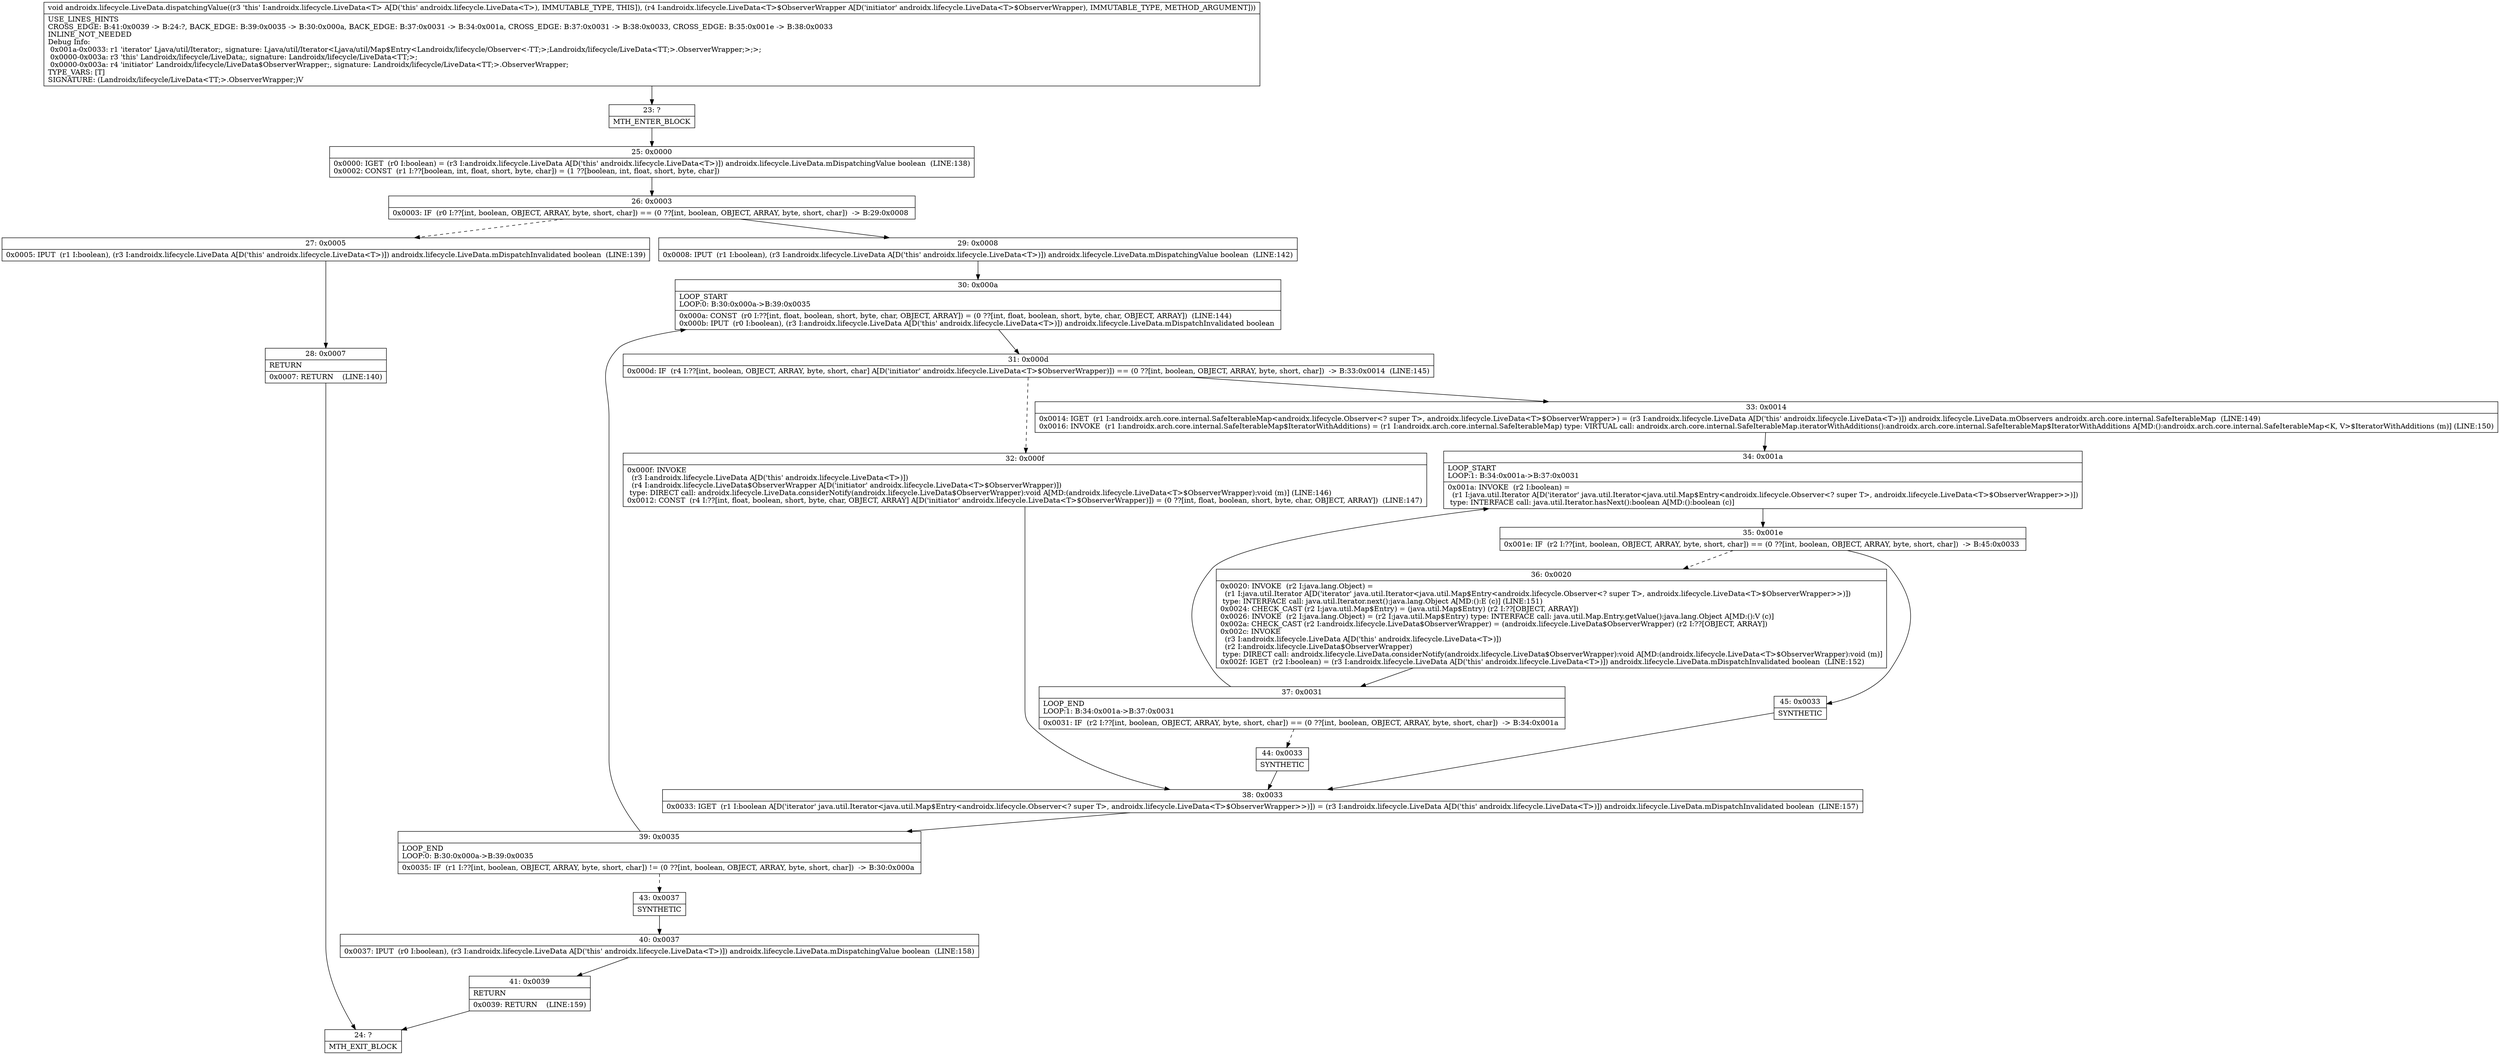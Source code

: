 digraph "CFG forandroidx.lifecycle.LiveData.dispatchingValue(Landroidx\/lifecycle\/LiveData$ObserverWrapper;)V" {
Node_23 [shape=record,label="{23\:\ ?|MTH_ENTER_BLOCK\l}"];
Node_25 [shape=record,label="{25\:\ 0x0000|0x0000: IGET  (r0 I:boolean) = (r3 I:androidx.lifecycle.LiveData A[D('this' androidx.lifecycle.LiveData\<T\>)]) androidx.lifecycle.LiveData.mDispatchingValue boolean  (LINE:138)\l0x0002: CONST  (r1 I:??[boolean, int, float, short, byte, char]) = (1 ??[boolean, int, float, short, byte, char]) \l}"];
Node_26 [shape=record,label="{26\:\ 0x0003|0x0003: IF  (r0 I:??[int, boolean, OBJECT, ARRAY, byte, short, char]) == (0 ??[int, boolean, OBJECT, ARRAY, byte, short, char])  \-\> B:29:0x0008 \l}"];
Node_27 [shape=record,label="{27\:\ 0x0005|0x0005: IPUT  (r1 I:boolean), (r3 I:androidx.lifecycle.LiveData A[D('this' androidx.lifecycle.LiveData\<T\>)]) androidx.lifecycle.LiveData.mDispatchInvalidated boolean  (LINE:139)\l}"];
Node_28 [shape=record,label="{28\:\ 0x0007|RETURN\l|0x0007: RETURN    (LINE:140)\l}"];
Node_24 [shape=record,label="{24\:\ ?|MTH_EXIT_BLOCK\l}"];
Node_29 [shape=record,label="{29\:\ 0x0008|0x0008: IPUT  (r1 I:boolean), (r3 I:androidx.lifecycle.LiveData A[D('this' androidx.lifecycle.LiveData\<T\>)]) androidx.lifecycle.LiveData.mDispatchingValue boolean  (LINE:142)\l}"];
Node_30 [shape=record,label="{30\:\ 0x000a|LOOP_START\lLOOP:0: B:30:0x000a\-\>B:39:0x0035\l|0x000a: CONST  (r0 I:??[int, float, boolean, short, byte, char, OBJECT, ARRAY]) = (0 ??[int, float, boolean, short, byte, char, OBJECT, ARRAY])  (LINE:144)\l0x000b: IPUT  (r0 I:boolean), (r3 I:androidx.lifecycle.LiveData A[D('this' androidx.lifecycle.LiveData\<T\>)]) androidx.lifecycle.LiveData.mDispatchInvalidated boolean \l}"];
Node_31 [shape=record,label="{31\:\ 0x000d|0x000d: IF  (r4 I:??[int, boolean, OBJECT, ARRAY, byte, short, char] A[D('initiator' androidx.lifecycle.LiveData\<T\>$ObserverWrapper)]) == (0 ??[int, boolean, OBJECT, ARRAY, byte, short, char])  \-\> B:33:0x0014  (LINE:145)\l}"];
Node_32 [shape=record,label="{32\:\ 0x000f|0x000f: INVOKE  \l  (r3 I:androidx.lifecycle.LiveData A[D('this' androidx.lifecycle.LiveData\<T\>)])\l  (r4 I:androidx.lifecycle.LiveData$ObserverWrapper A[D('initiator' androidx.lifecycle.LiveData\<T\>$ObserverWrapper)])\l type: DIRECT call: androidx.lifecycle.LiveData.considerNotify(androidx.lifecycle.LiveData$ObserverWrapper):void A[MD:(androidx.lifecycle.LiveData\<T\>$ObserverWrapper):void (m)] (LINE:146)\l0x0012: CONST  (r4 I:??[int, float, boolean, short, byte, char, OBJECT, ARRAY] A[D('initiator' androidx.lifecycle.LiveData\<T\>$ObserverWrapper)]) = (0 ??[int, float, boolean, short, byte, char, OBJECT, ARRAY])  (LINE:147)\l}"];
Node_38 [shape=record,label="{38\:\ 0x0033|0x0033: IGET  (r1 I:boolean A[D('iterator' java.util.Iterator\<java.util.Map$Entry\<androidx.lifecycle.Observer\<? super T\>, androidx.lifecycle.LiveData\<T\>$ObserverWrapper\>\>)]) = (r3 I:androidx.lifecycle.LiveData A[D('this' androidx.lifecycle.LiveData\<T\>)]) androidx.lifecycle.LiveData.mDispatchInvalidated boolean  (LINE:157)\l}"];
Node_39 [shape=record,label="{39\:\ 0x0035|LOOP_END\lLOOP:0: B:30:0x000a\-\>B:39:0x0035\l|0x0035: IF  (r1 I:??[int, boolean, OBJECT, ARRAY, byte, short, char]) != (0 ??[int, boolean, OBJECT, ARRAY, byte, short, char])  \-\> B:30:0x000a \l}"];
Node_43 [shape=record,label="{43\:\ 0x0037|SYNTHETIC\l}"];
Node_40 [shape=record,label="{40\:\ 0x0037|0x0037: IPUT  (r0 I:boolean), (r3 I:androidx.lifecycle.LiveData A[D('this' androidx.lifecycle.LiveData\<T\>)]) androidx.lifecycle.LiveData.mDispatchingValue boolean  (LINE:158)\l}"];
Node_41 [shape=record,label="{41\:\ 0x0039|RETURN\l|0x0039: RETURN    (LINE:159)\l}"];
Node_33 [shape=record,label="{33\:\ 0x0014|0x0014: IGET  (r1 I:androidx.arch.core.internal.SafeIterableMap\<androidx.lifecycle.Observer\<? super T\>, androidx.lifecycle.LiveData\<T\>$ObserverWrapper\>) = (r3 I:androidx.lifecycle.LiveData A[D('this' androidx.lifecycle.LiveData\<T\>)]) androidx.lifecycle.LiveData.mObservers androidx.arch.core.internal.SafeIterableMap  (LINE:149)\l0x0016: INVOKE  (r1 I:androidx.arch.core.internal.SafeIterableMap$IteratorWithAdditions) = (r1 I:androidx.arch.core.internal.SafeIterableMap) type: VIRTUAL call: androidx.arch.core.internal.SafeIterableMap.iteratorWithAdditions():androidx.arch.core.internal.SafeIterableMap$IteratorWithAdditions A[MD:():androidx.arch.core.internal.SafeIterableMap\<K, V\>$IteratorWithAdditions (m)] (LINE:150)\l}"];
Node_34 [shape=record,label="{34\:\ 0x001a|LOOP_START\lLOOP:1: B:34:0x001a\-\>B:37:0x0031\l|0x001a: INVOKE  (r2 I:boolean) = \l  (r1 I:java.util.Iterator A[D('iterator' java.util.Iterator\<java.util.Map$Entry\<androidx.lifecycle.Observer\<? super T\>, androidx.lifecycle.LiveData\<T\>$ObserverWrapper\>\>)])\l type: INTERFACE call: java.util.Iterator.hasNext():boolean A[MD:():boolean (c)]\l}"];
Node_35 [shape=record,label="{35\:\ 0x001e|0x001e: IF  (r2 I:??[int, boolean, OBJECT, ARRAY, byte, short, char]) == (0 ??[int, boolean, OBJECT, ARRAY, byte, short, char])  \-\> B:45:0x0033 \l}"];
Node_36 [shape=record,label="{36\:\ 0x0020|0x0020: INVOKE  (r2 I:java.lang.Object) = \l  (r1 I:java.util.Iterator A[D('iterator' java.util.Iterator\<java.util.Map$Entry\<androidx.lifecycle.Observer\<? super T\>, androidx.lifecycle.LiveData\<T\>$ObserverWrapper\>\>)])\l type: INTERFACE call: java.util.Iterator.next():java.lang.Object A[MD:():E (c)] (LINE:151)\l0x0024: CHECK_CAST (r2 I:java.util.Map$Entry) = (java.util.Map$Entry) (r2 I:??[OBJECT, ARRAY]) \l0x0026: INVOKE  (r2 I:java.lang.Object) = (r2 I:java.util.Map$Entry) type: INTERFACE call: java.util.Map.Entry.getValue():java.lang.Object A[MD:():V (c)]\l0x002a: CHECK_CAST (r2 I:androidx.lifecycle.LiveData$ObserverWrapper) = (androidx.lifecycle.LiveData$ObserverWrapper) (r2 I:??[OBJECT, ARRAY]) \l0x002c: INVOKE  \l  (r3 I:androidx.lifecycle.LiveData A[D('this' androidx.lifecycle.LiveData\<T\>)])\l  (r2 I:androidx.lifecycle.LiveData$ObserverWrapper)\l type: DIRECT call: androidx.lifecycle.LiveData.considerNotify(androidx.lifecycle.LiveData$ObserverWrapper):void A[MD:(androidx.lifecycle.LiveData\<T\>$ObserverWrapper):void (m)]\l0x002f: IGET  (r2 I:boolean) = (r3 I:androidx.lifecycle.LiveData A[D('this' androidx.lifecycle.LiveData\<T\>)]) androidx.lifecycle.LiveData.mDispatchInvalidated boolean  (LINE:152)\l}"];
Node_37 [shape=record,label="{37\:\ 0x0031|LOOP_END\lLOOP:1: B:34:0x001a\-\>B:37:0x0031\l|0x0031: IF  (r2 I:??[int, boolean, OBJECT, ARRAY, byte, short, char]) == (0 ??[int, boolean, OBJECT, ARRAY, byte, short, char])  \-\> B:34:0x001a \l}"];
Node_44 [shape=record,label="{44\:\ 0x0033|SYNTHETIC\l}"];
Node_45 [shape=record,label="{45\:\ 0x0033|SYNTHETIC\l}"];
MethodNode[shape=record,label="{void androidx.lifecycle.LiveData.dispatchingValue((r3 'this' I:androidx.lifecycle.LiveData\<T\> A[D('this' androidx.lifecycle.LiveData\<T\>), IMMUTABLE_TYPE, THIS]), (r4 I:androidx.lifecycle.LiveData\<T\>$ObserverWrapper A[D('initiator' androidx.lifecycle.LiveData\<T\>$ObserverWrapper), IMMUTABLE_TYPE, METHOD_ARGUMENT]))  | USE_LINES_HINTS\lCROSS_EDGE: B:41:0x0039 \-\> B:24:?, BACK_EDGE: B:39:0x0035 \-\> B:30:0x000a, BACK_EDGE: B:37:0x0031 \-\> B:34:0x001a, CROSS_EDGE: B:37:0x0031 \-\> B:38:0x0033, CROSS_EDGE: B:35:0x001e \-\> B:38:0x0033\lINLINE_NOT_NEEDED\lDebug Info:\l  0x001a\-0x0033: r1 'iterator' Ljava\/util\/Iterator;, signature: Ljava\/util\/Iterator\<Ljava\/util\/Map$Entry\<Landroidx\/lifecycle\/Observer\<\-TT;\>;Landroidx\/lifecycle\/LiveData\<TT;\>.ObserverWrapper;\>;\>;\l  0x0000\-0x003a: r3 'this' Landroidx\/lifecycle\/LiveData;, signature: Landroidx\/lifecycle\/LiveData\<TT;\>;\l  0x0000\-0x003a: r4 'initiator' Landroidx\/lifecycle\/LiveData$ObserverWrapper;, signature: Landroidx\/lifecycle\/LiveData\<TT;\>.ObserverWrapper;\lTYPE_VARS: [T]\lSIGNATURE: (Landroidx\/lifecycle\/LiveData\<TT;\>.ObserverWrapper;)V\l}"];
MethodNode -> Node_23;Node_23 -> Node_25;
Node_25 -> Node_26;
Node_26 -> Node_27[style=dashed];
Node_26 -> Node_29;
Node_27 -> Node_28;
Node_28 -> Node_24;
Node_29 -> Node_30;
Node_30 -> Node_31;
Node_31 -> Node_32[style=dashed];
Node_31 -> Node_33;
Node_32 -> Node_38;
Node_38 -> Node_39;
Node_39 -> Node_30;
Node_39 -> Node_43[style=dashed];
Node_43 -> Node_40;
Node_40 -> Node_41;
Node_41 -> Node_24;
Node_33 -> Node_34;
Node_34 -> Node_35;
Node_35 -> Node_36[style=dashed];
Node_35 -> Node_45;
Node_36 -> Node_37;
Node_37 -> Node_34;
Node_37 -> Node_44[style=dashed];
Node_44 -> Node_38;
Node_45 -> Node_38;
}

